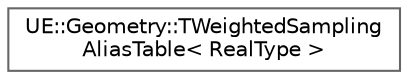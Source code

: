 digraph "Graphical Class Hierarchy"
{
 // INTERACTIVE_SVG=YES
 // LATEX_PDF_SIZE
  bgcolor="transparent";
  edge [fontname=Helvetica,fontsize=10,labelfontname=Helvetica,labelfontsize=10];
  node [fontname=Helvetica,fontsize=10,shape=box,height=0.2,width=0.4];
  rankdir="LR";
  Node0 [id="Node000000",label="UE::Geometry::TWeightedSampling\lAliasTable\< RealType \>",height=0.2,width=0.4,color="grey40", fillcolor="white", style="filled",URL="$d9/db8/classUE_1_1Geometry_1_1TWeightedSamplingAliasTable.html",tooltip=" "];
}
